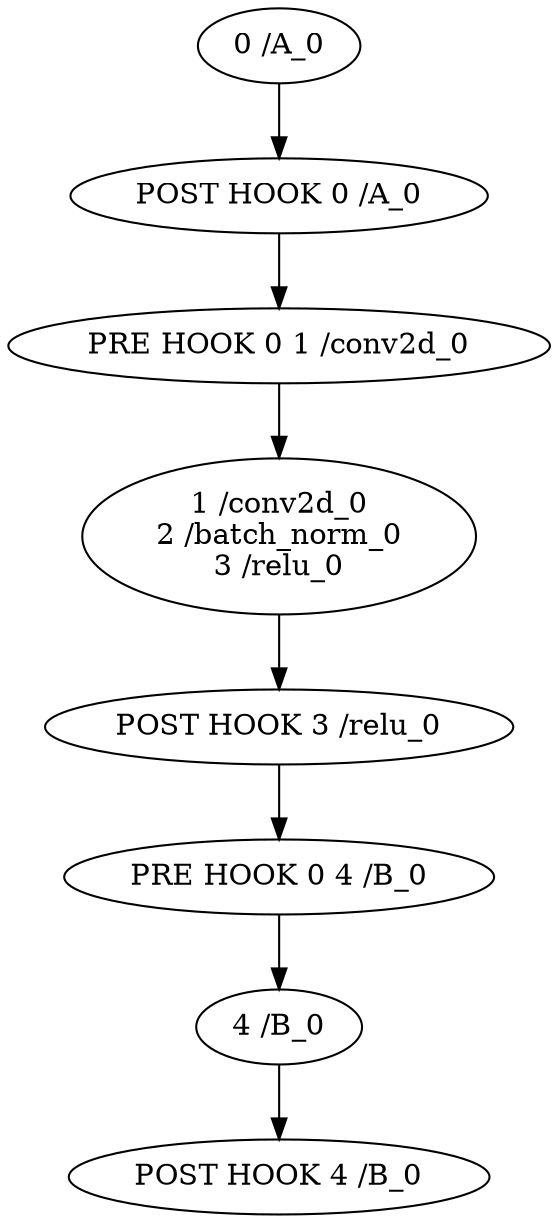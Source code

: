 strict digraph  {
"0 /A_0" [associated_ip_node_keys="{'POST HOOK 0 /A_0'}", is_merged=False, node_type="InsertionPointGraphNodeType.OPERATOR", regular_node_data="0 /A_0 A"];
"4 /B_0" [associated_ip_node_keys="{'POST HOOK 4 /B_0', 'PRE HOOK 0 4 /B_0'}", is_merged=False, node_type="InsertionPointGraphNodeType.OPERATOR", regular_node_data="4 /B_0 B"];
"POST HOOK 0 /A_0" [insertion_point_data="TargetType.OPERATOR_POST_HOOK /A_0", node_type="InsertionPointGraphNodeType.INSERTION_POINT"];
"PRE HOOK 0 1 /conv2d_0" [insertion_point_data="TargetType.OPERATOR_PRE_HOOK 0 /conv2d_0", node_type="InsertionPointGraphNodeType.INSERTION_POINT"];
"POST HOOK 3 /relu_0" [insertion_point_data="TargetType.OPERATOR_POST_HOOK /relu_0", node_type="InsertionPointGraphNodeType.INSERTION_POINT"];
"PRE HOOK 0 4 /B_0" [insertion_point_data="TargetType.OPERATOR_PRE_HOOK 0 /B_0", node_type="InsertionPointGraphNodeType.INSERTION_POINT"];
"POST HOOK 4 /B_0" [insertion_point_data="TargetType.OPERATOR_POST_HOOK /B_0", node_type="InsertionPointGraphNodeType.INSERTION_POINT"];
"1 /conv2d_0\n2 /batch_norm_0\n3 /relu_0\n" [associated_ip_node_keys="{'PRE HOOK 0 1 /conv2d_0', 'POST HOOK 3 /relu_0'}", is_merged=True, merged_node_list="[1 /conv2d_0 conv2d, 2 /batch_norm_0 batch_norm, 3 /relu_0 relu]", node_type="InsertionPointGraphNodeType.OPERATOR", regular_node_data="1 /conv2d_0 conv2d"];
"0 /A_0" -> "POST HOOK 0 /A_0";
"4 /B_0" -> "POST HOOK 4 /B_0";
"POST HOOK 0 /A_0" -> "PRE HOOK 0 1 /conv2d_0";
"PRE HOOK 0 1 /conv2d_0" -> "1 /conv2d_0\n2 /batch_norm_0\n3 /relu_0\n";
"POST HOOK 3 /relu_0" -> "PRE HOOK 0 4 /B_0";
"PRE HOOK 0 4 /B_0" -> "4 /B_0";
"1 /conv2d_0\n2 /batch_norm_0\n3 /relu_0\n" -> "POST HOOK 3 /relu_0";
}
